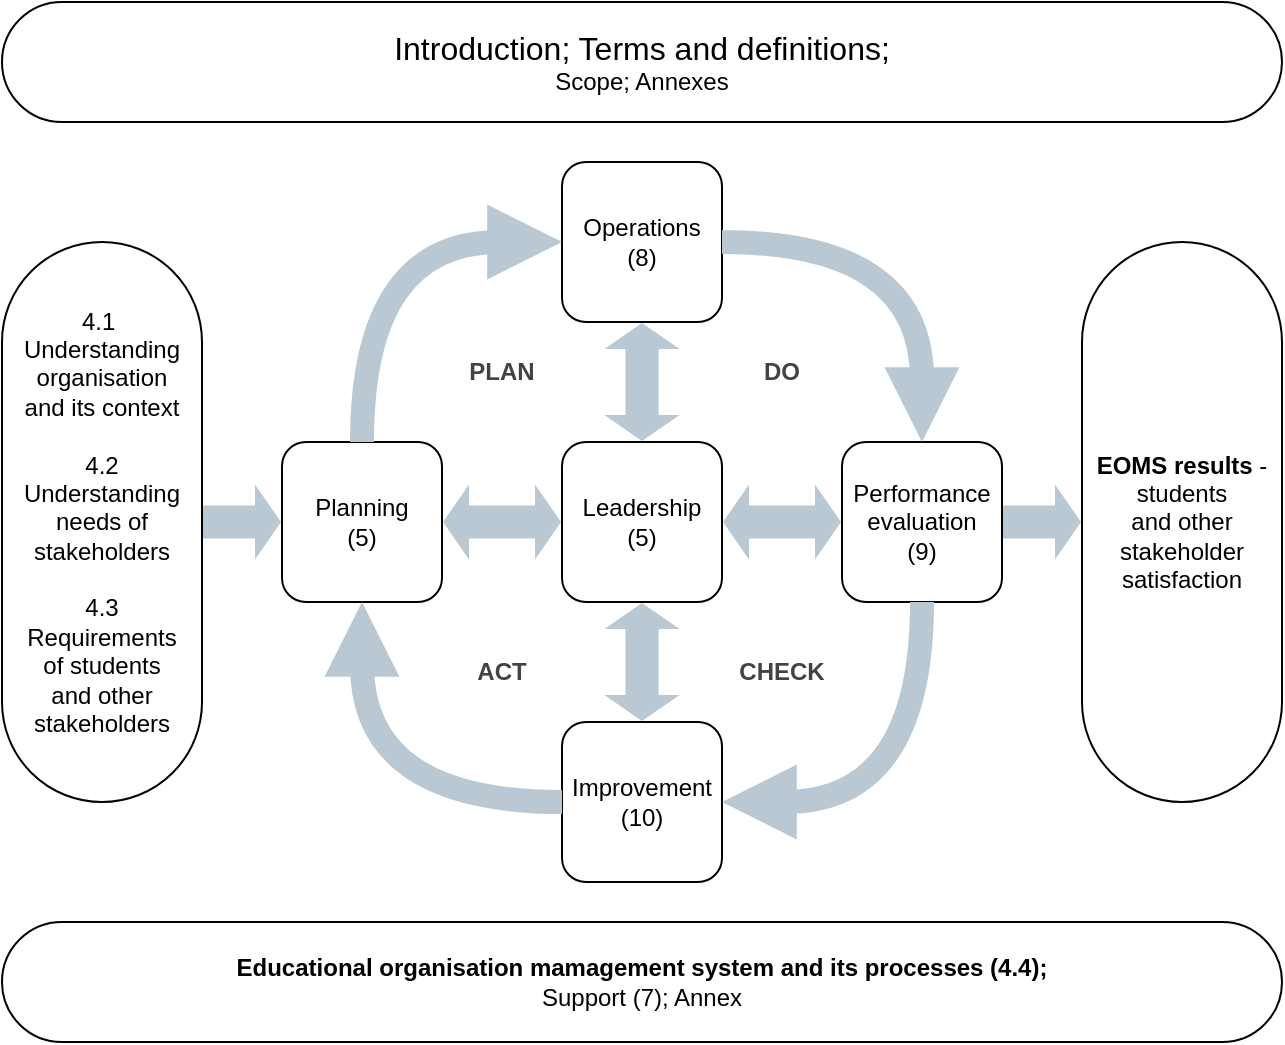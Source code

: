 <mxfile version="28.0.6">
  <diagram name="Strona-1" id="tQ_Byxg3EqiRD9VO070x">
    <mxGraphModel dx="1134" dy="714" grid="1" gridSize="10" guides="1" tooltips="1" connect="1" arrows="1" fold="1" page="1" pageScale="1" pageWidth="827" pageHeight="1169" math="0" shadow="0">
      <root>
        <mxCell id="0" />
        <mxCell id="1" parent="0" />
        <mxCell id="PmQrS0kqX57JSI4LbOBk-1" value="&lt;font style=&quot;font-size: 16px;&quot;&gt;Introduction; Terms and definitions;&lt;/font&gt;&lt;br&gt;Scope; Annexes" style="rounded=1;whiteSpace=wrap;html=1;arcSize=50;" vertex="1" parent="1">
          <mxGeometry x="100" y="80" width="640" height="60" as="geometry" />
        </mxCell>
        <mxCell id="PmQrS0kqX57JSI4LbOBk-2" value="Operations&lt;br&gt;(8)" style="rounded=1;whiteSpace=wrap;html=1;" vertex="1" parent="1">
          <mxGeometry x="380" y="160" width="80" height="80" as="geometry" />
        </mxCell>
        <mxCell id="PmQrS0kqX57JSI4LbOBk-3" value="Leadership&lt;br&gt;(5)" style="rounded=1;whiteSpace=wrap;html=1;" vertex="1" parent="1">
          <mxGeometry x="380" y="300" width="80" height="80" as="geometry" />
        </mxCell>
        <mxCell id="PmQrS0kqX57JSI4LbOBk-4" value="Improvement&lt;br&gt;(10)" style="rounded=1;whiteSpace=wrap;html=1;" vertex="1" parent="1">
          <mxGeometry x="380" y="440" width="80" height="80" as="geometry" />
        </mxCell>
        <mxCell id="PmQrS0kqX57JSI4LbOBk-5" value="Performance evaluation&lt;br&gt;(9)" style="rounded=1;whiteSpace=wrap;html=1;" vertex="1" parent="1">
          <mxGeometry x="520" y="300" width="80" height="80" as="geometry" />
        </mxCell>
        <mxCell id="PmQrS0kqX57JSI4LbOBk-7" style="edgeStyle=orthogonalEdgeStyle;rounded=0;orthogonalLoop=1;jettySize=auto;html=1;exitX=1;exitY=0.5;exitDx=0;exitDy=0;entryX=0;entryY=0.5;entryDx=0;entryDy=0;startArrow=classic;startFill=1;shape=flexArrow;startSize=4;endSize=4;fillColor=#bac8d3;strokeColor=none;width=16.571;" edge="1" parent="1" source="PmQrS0kqX57JSI4LbOBk-6" target="PmQrS0kqX57JSI4LbOBk-3">
          <mxGeometry relative="1" as="geometry" />
        </mxCell>
        <mxCell id="PmQrS0kqX57JSI4LbOBk-6" value="Planning&lt;br&gt;(5)" style="rounded=1;whiteSpace=wrap;html=1;" vertex="1" parent="1">
          <mxGeometry x="240" y="300" width="80" height="80" as="geometry" />
        </mxCell>
        <mxCell id="PmQrS0kqX57JSI4LbOBk-8" style="edgeStyle=orthogonalEdgeStyle;rounded=0;orthogonalLoop=1;jettySize=auto;html=1;exitX=1;exitY=0.5;exitDx=0;exitDy=0;entryX=0;entryY=0.5;entryDx=0;entryDy=0;startArrow=classic;startFill=1;shape=flexArrow;startSize=4;endSize=4;fillColor=#bac8d3;strokeColor=none;width=16.571;" edge="1" parent="1" source="PmQrS0kqX57JSI4LbOBk-3" target="PmQrS0kqX57JSI4LbOBk-5">
          <mxGeometry relative="1" as="geometry">
            <mxPoint x="460" y="339.71" as="sourcePoint" />
            <mxPoint x="514" y="339.71" as="targetPoint" />
          </mxGeometry>
        </mxCell>
        <mxCell id="PmQrS0kqX57JSI4LbOBk-9" style="edgeStyle=orthogonalEdgeStyle;rounded=0;orthogonalLoop=1;jettySize=auto;html=1;exitX=0.5;exitY=1;exitDx=0;exitDy=0;entryX=0.5;entryY=0;entryDx=0;entryDy=0;startArrow=classic;startFill=1;shape=flexArrow;startSize=4;endSize=4;fillColor=#bac8d3;strokeColor=none;width=16.571;" edge="1" parent="1" source="PmQrS0kqX57JSI4LbOBk-3" target="PmQrS0kqX57JSI4LbOBk-4">
          <mxGeometry relative="1" as="geometry">
            <mxPoint x="390" y="400" as="sourcePoint" />
            <mxPoint x="450" y="400" as="targetPoint" />
          </mxGeometry>
        </mxCell>
        <mxCell id="PmQrS0kqX57JSI4LbOBk-10" style="edgeStyle=orthogonalEdgeStyle;rounded=0;orthogonalLoop=1;jettySize=auto;html=1;exitX=0.5;exitY=1;exitDx=0;exitDy=0;entryX=0.5;entryY=0;entryDx=0;entryDy=0;startArrow=classic;startFill=1;shape=flexArrow;startSize=4;endSize=4;fillColor=#bac8d3;strokeColor=none;width=16.571;" edge="1" parent="1" source="PmQrS0kqX57JSI4LbOBk-2" target="PmQrS0kqX57JSI4LbOBk-3">
          <mxGeometry relative="1" as="geometry">
            <mxPoint x="430" y="250" as="sourcePoint" />
            <mxPoint x="430" y="310" as="targetPoint" />
          </mxGeometry>
        </mxCell>
        <mxCell id="PmQrS0kqX57JSI4LbOBk-11" style="rounded=0;orthogonalLoop=1;jettySize=auto;html=1;exitX=1;exitY=0.5;exitDx=0;exitDy=0;entryX=0.5;entryY=0;entryDx=0;entryDy=0;startArrow=none;startFill=0;fillColor=#bac8d3;strokeColor=#BAC8D3;edgeStyle=orthogonalEdgeStyle;curved=1;strokeWidth=12;endArrow=block;endFill=1;" edge="1" parent="1" source="PmQrS0kqX57JSI4LbOBk-2" target="PmQrS0kqX57JSI4LbOBk-5">
          <mxGeometry relative="1" as="geometry">
            <mxPoint x="520" y="200" as="sourcePoint" />
            <mxPoint x="520" y="260" as="targetPoint" />
            <Array as="points">
              <mxPoint x="560" y="200" />
            </Array>
          </mxGeometry>
        </mxCell>
        <mxCell id="PmQrS0kqX57JSI4LbOBk-13" style="rounded=0;orthogonalLoop=1;jettySize=auto;html=1;exitX=0.5;exitY=1;exitDx=0;exitDy=0;entryX=1;entryY=0.5;entryDx=0;entryDy=0;startArrow=none;startFill=0;fillColor=#bac8d3;strokeColor=#BAC8D3;edgeStyle=orthogonalEdgeStyle;curved=1;strokeWidth=12;endArrow=block;endFill=1;" edge="1" parent="1" source="PmQrS0kqX57JSI4LbOBk-5" target="PmQrS0kqX57JSI4LbOBk-4">
          <mxGeometry relative="1" as="geometry">
            <mxPoint x="530" y="480" as="sourcePoint" />
            <mxPoint x="630" y="580" as="targetPoint" />
            <Array as="points">
              <mxPoint x="560" y="480" />
            </Array>
          </mxGeometry>
        </mxCell>
        <mxCell id="PmQrS0kqX57JSI4LbOBk-14" style="rounded=0;orthogonalLoop=1;jettySize=auto;html=1;exitX=0;exitY=0.5;exitDx=0;exitDy=0;entryX=0.5;entryY=1;entryDx=0;entryDy=0;startArrow=none;startFill=0;fillColor=#bac8d3;strokeColor=#BAC8D3;edgeStyle=orthogonalEdgeStyle;curved=1;strokeWidth=12;endArrow=block;endFill=1;" edge="1" parent="1" source="PmQrS0kqX57JSI4LbOBk-4" target="PmQrS0kqX57JSI4LbOBk-6">
          <mxGeometry relative="1" as="geometry">
            <mxPoint x="700" y="470" as="sourcePoint" />
            <mxPoint x="600" y="570" as="targetPoint" />
          </mxGeometry>
        </mxCell>
        <mxCell id="PmQrS0kqX57JSI4LbOBk-15" style="rounded=0;orthogonalLoop=1;jettySize=auto;html=1;exitX=0.5;exitY=0;exitDx=0;exitDy=0;entryX=0;entryY=0.5;entryDx=0;entryDy=0;startArrow=none;startFill=0;fillColor=#bac8d3;strokeColor=#BAC8D3;edgeStyle=orthogonalEdgeStyle;curved=1;strokeWidth=12;endArrow=block;endFill=1;" edge="1" parent="1" source="PmQrS0kqX57JSI4LbOBk-6" target="PmQrS0kqX57JSI4LbOBk-2">
          <mxGeometry relative="1" as="geometry">
            <mxPoint x="390" y="610" as="sourcePoint" />
            <mxPoint x="290" y="510" as="targetPoint" />
          </mxGeometry>
        </mxCell>
        <mxCell id="PmQrS0kqX57JSI4LbOBk-16" value="&lt;b&gt;&lt;font style=&quot;color: rgb(64, 68, 71);&quot;&gt;PLAN&lt;/font&gt;&lt;/b&gt;" style="text;html=1;align=center;verticalAlign=middle;whiteSpace=wrap;rounded=0;" vertex="1" parent="1">
          <mxGeometry x="320" y="250" width="60" height="30" as="geometry" />
        </mxCell>
        <mxCell id="PmQrS0kqX57JSI4LbOBk-17" value="&lt;b&gt;&lt;font style=&quot;color: rgb(64, 68, 71);&quot;&gt;DO&lt;/font&gt;&lt;/b&gt;" style="text;html=1;align=center;verticalAlign=middle;whiteSpace=wrap;rounded=0;" vertex="1" parent="1">
          <mxGeometry x="460" y="250" width="60" height="30" as="geometry" />
        </mxCell>
        <mxCell id="PmQrS0kqX57JSI4LbOBk-18" value="&lt;b&gt;&lt;font style=&quot;color: rgb(64, 68, 71);&quot;&gt;CHECK&lt;/font&gt;&lt;/b&gt;" style="text;html=1;align=center;verticalAlign=middle;whiteSpace=wrap;rounded=0;" vertex="1" parent="1">
          <mxGeometry x="460" y="400" width="60" height="30" as="geometry" />
        </mxCell>
        <mxCell id="PmQrS0kqX57JSI4LbOBk-19" value="&lt;b&gt;&lt;font style=&quot;color: rgb(64, 68, 71);&quot;&gt;ACT&lt;/font&gt;&lt;/b&gt;" style="text;html=1;align=center;verticalAlign=middle;whiteSpace=wrap;rounded=0;" vertex="1" parent="1">
          <mxGeometry x="320" y="400" width="60" height="30" as="geometry" />
        </mxCell>
        <mxCell id="PmQrS0kqX57JSI4LbOBk-20" value="&lt;font&gt;&lt;b&gt;Educational organisation mamagement system and its processes (4.4);&lt;/b&gt;&lt;br&gt;Support (7); Annex&lt;/font&gt;" style="rounded=1;whiteSpace=wrap;html=1;arcSize=50;" vertex="1" parent="1">
          <mxGeometry x="100" y="540" width="640" height="60" as="geometry" />
        </mxCell>
        <mxCell id="PmQrS0kqX57JSI4LbOBk-21" value="&lt;b&gt;EOMS results&lt;/b&gt; -&lt;br&gt;students &lt;br&gt;and other &lt;br&gt;stakeholder satisfaction" style="rounded=1;whiteSpace=wrap;html=1;arcSize=50;" vertex="1" parent="1">
          <mxGeometry x="640" y="200" width="100" height="280" as="geometry" />
        </mxCell>
        <mxCell id="PmQrS0kqX57JSI4LbOBk-22" value="4.1&amp;nbsp;&lt;br&gt;Understanding organisation&lt;br&gt;and its context&lt;div&gt;&lt;br&gt;&lt;div&gt;4.2&lt;br&gt;Understanding&lt;br&gt;needs of&lt;br&gt;stakeholders&lt;/div&gt;&lt;div&gt;&lt;br&gt;&lt;/div&gt;&lt;div&gt;4.3&lt;br&gt;Requirements&lt;br&gt;of students&lt;br&gt;and other&lt;br&gt;stakeholders&lt;/div&gt;&lt;/div&gt;" style="rounded=1;whiteSpace=wrap;html=1;arcSize=50;" vertex="1" parent="1">
          <mxGeometry x="100" y="200" width="100" height="280" as="geometry" />
        </mxCell>
        <mxCell id="PmQrS0kqX57JSI4LbOBk-23" style="edgeStyle=orthogonalEdgeStyle;rounded=0;orthogonalLoop=1;jettySize=auto;html=1;exitX=1;exitY=0.5;exitDx=0;exitDy=0;entryX=0;entryY=0.5;entryDx=0;entryDy=0;startArrow=none;startFill=0;shape=flexArrow;startSize=4;endSize=4;fillColor=#bac8d3;strokeColor=none;width=16.571;" edge="1" parent="1" source="PmQrS0kqX57JSI4LbOBk-22" target="PmQrS0kqX57JSI4LbOBk-6">
          <mxGeometry relative="1" as="geometry">
            <mxPoint x="150" y="339.71" as="sourcePoint" />
            <mxPoint x="210" y="339.71" as="targetPoint" />
          </mxGeometry>
        </mxCell>
        <mxCell id="PmQrS0kqX57JSI4LbOBk-26" style="edgeStyle=orthogonalEdgeStyle;rounded=0;orthogonalLoop=1;jettySize=auto;html=1;exitX=1;exitY=0.5;exitDx=0;exitDy=0;startArrow=none;startFill=0;shape=flexArrow;startSize=4;endSize=4;fillColor=#bac8d3;strokeColor=none;width=16.571;entryX=0;entryY=0.5;entryDx=0;entryDy=0;" edge="1" parent="1" source="PmQrS0kqX57JSI4LbOBk-5" target="PmQrS0kqX57JSI4LbOBk-21">
          <mxGeometry relative="1" as="geometry">
            <mxPoint x="700" y="120" as="sourcePoint" />
            <mxPoint x="760" y="160" as="targetPoint" />
          </mxGeometry>
        </mxCell>
      </root>
    </mxGraphModel>
  </diagram>
</mxfile>
